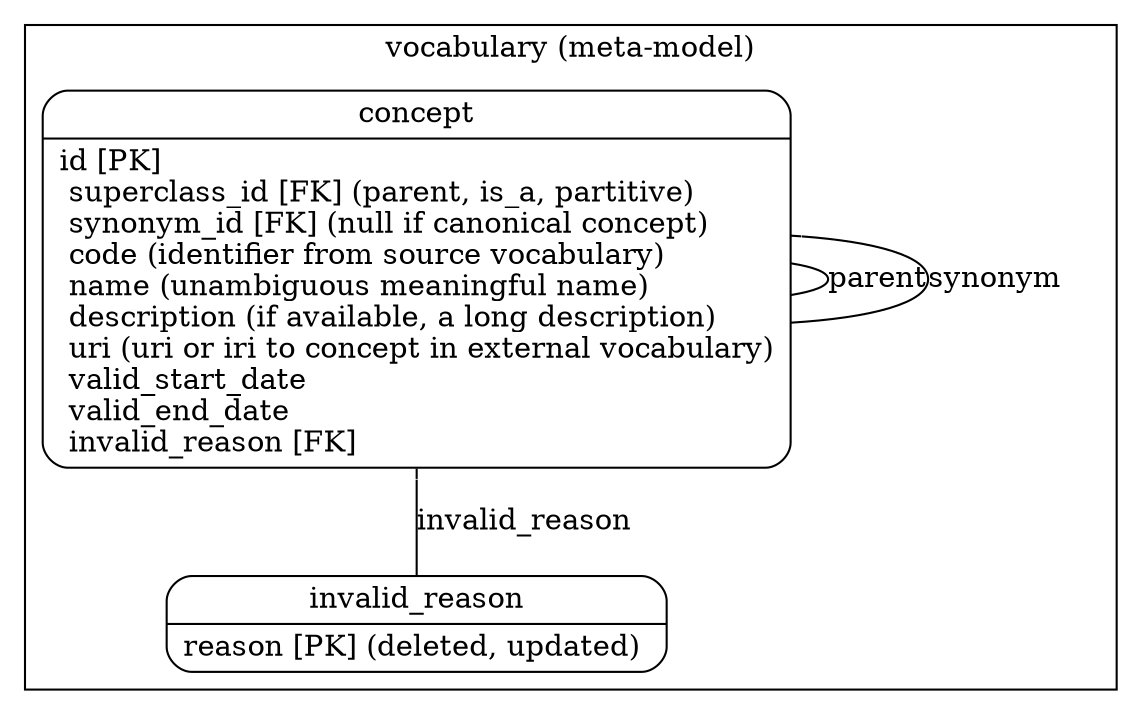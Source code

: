 digraph vocab_metamodel_diagram {

    ratio="fill";
    //size="18,11!";
    //margin=0;
    node [style=rounded];

    subgraph cluster_1 {

        label="vocabulary (meta-model)";

        "concept" [shape=record, fontsize=14, label="{concept|\
            id [PK] \l\
            superclass_id [FK] (parent, is_a, partitive) \l\
            synonym_id [FK] (null if canonical concept) \l\
            code (identifier from source vocabulary)\l\
            name (unambiguous meaningful name)\l\
            description (if available, a long description)\l\
            uri (uri or iri to concept in external vocabulary)\l\
            valid_start_date \l\
            valid_end_date \l\
            invalid_reason [FK] \l\
        }"]

        "invalid_reason" [shape=record, fontsize=14, label="{invalid_reason|\
            reason [PK] (deleted, updated) \l\
        }"]

        edge[arrowtail=none, arrowhead=none, dir=both, label="parent"];
        "concept" -> "concept"
        edge[arrowtail=noney, arrowhead=none, dir=both, label="synonym"];
        "concept" -> "concept"
        edge[arrowtail=noney, arrowhead=none, dir=both, label="invalid_reason"];
        "concept" -> "invalid_reason"
    }
}
